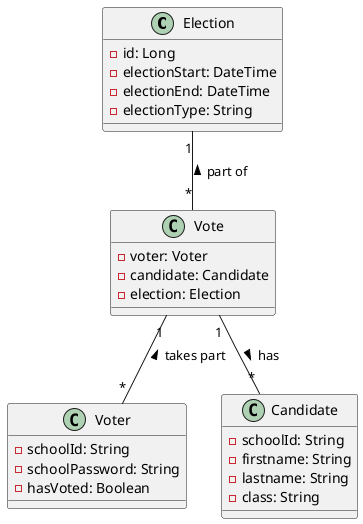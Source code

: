 @startuml

class Election {
    - id: Long
    - electionStart: DateTime
    - electionEnd: DateTime
    - electionType: String
}

class Vote {
    - voter: Voter
    - candidate: Candidate
    - election: Election
}

class Voter {
    - schoolId: String
    - schoolPassword: String
    - hasVoted: Boolean
}

class Candidate {
   - schoolId: String
   - firstname: String
   - lastname: String
   - class: String
}

Vote   "1"--"*" Candidate  : > has
Vote   "1"--"*" Voter  : < takes part
Election "1"--"*" Vote : < part of

@enduml
